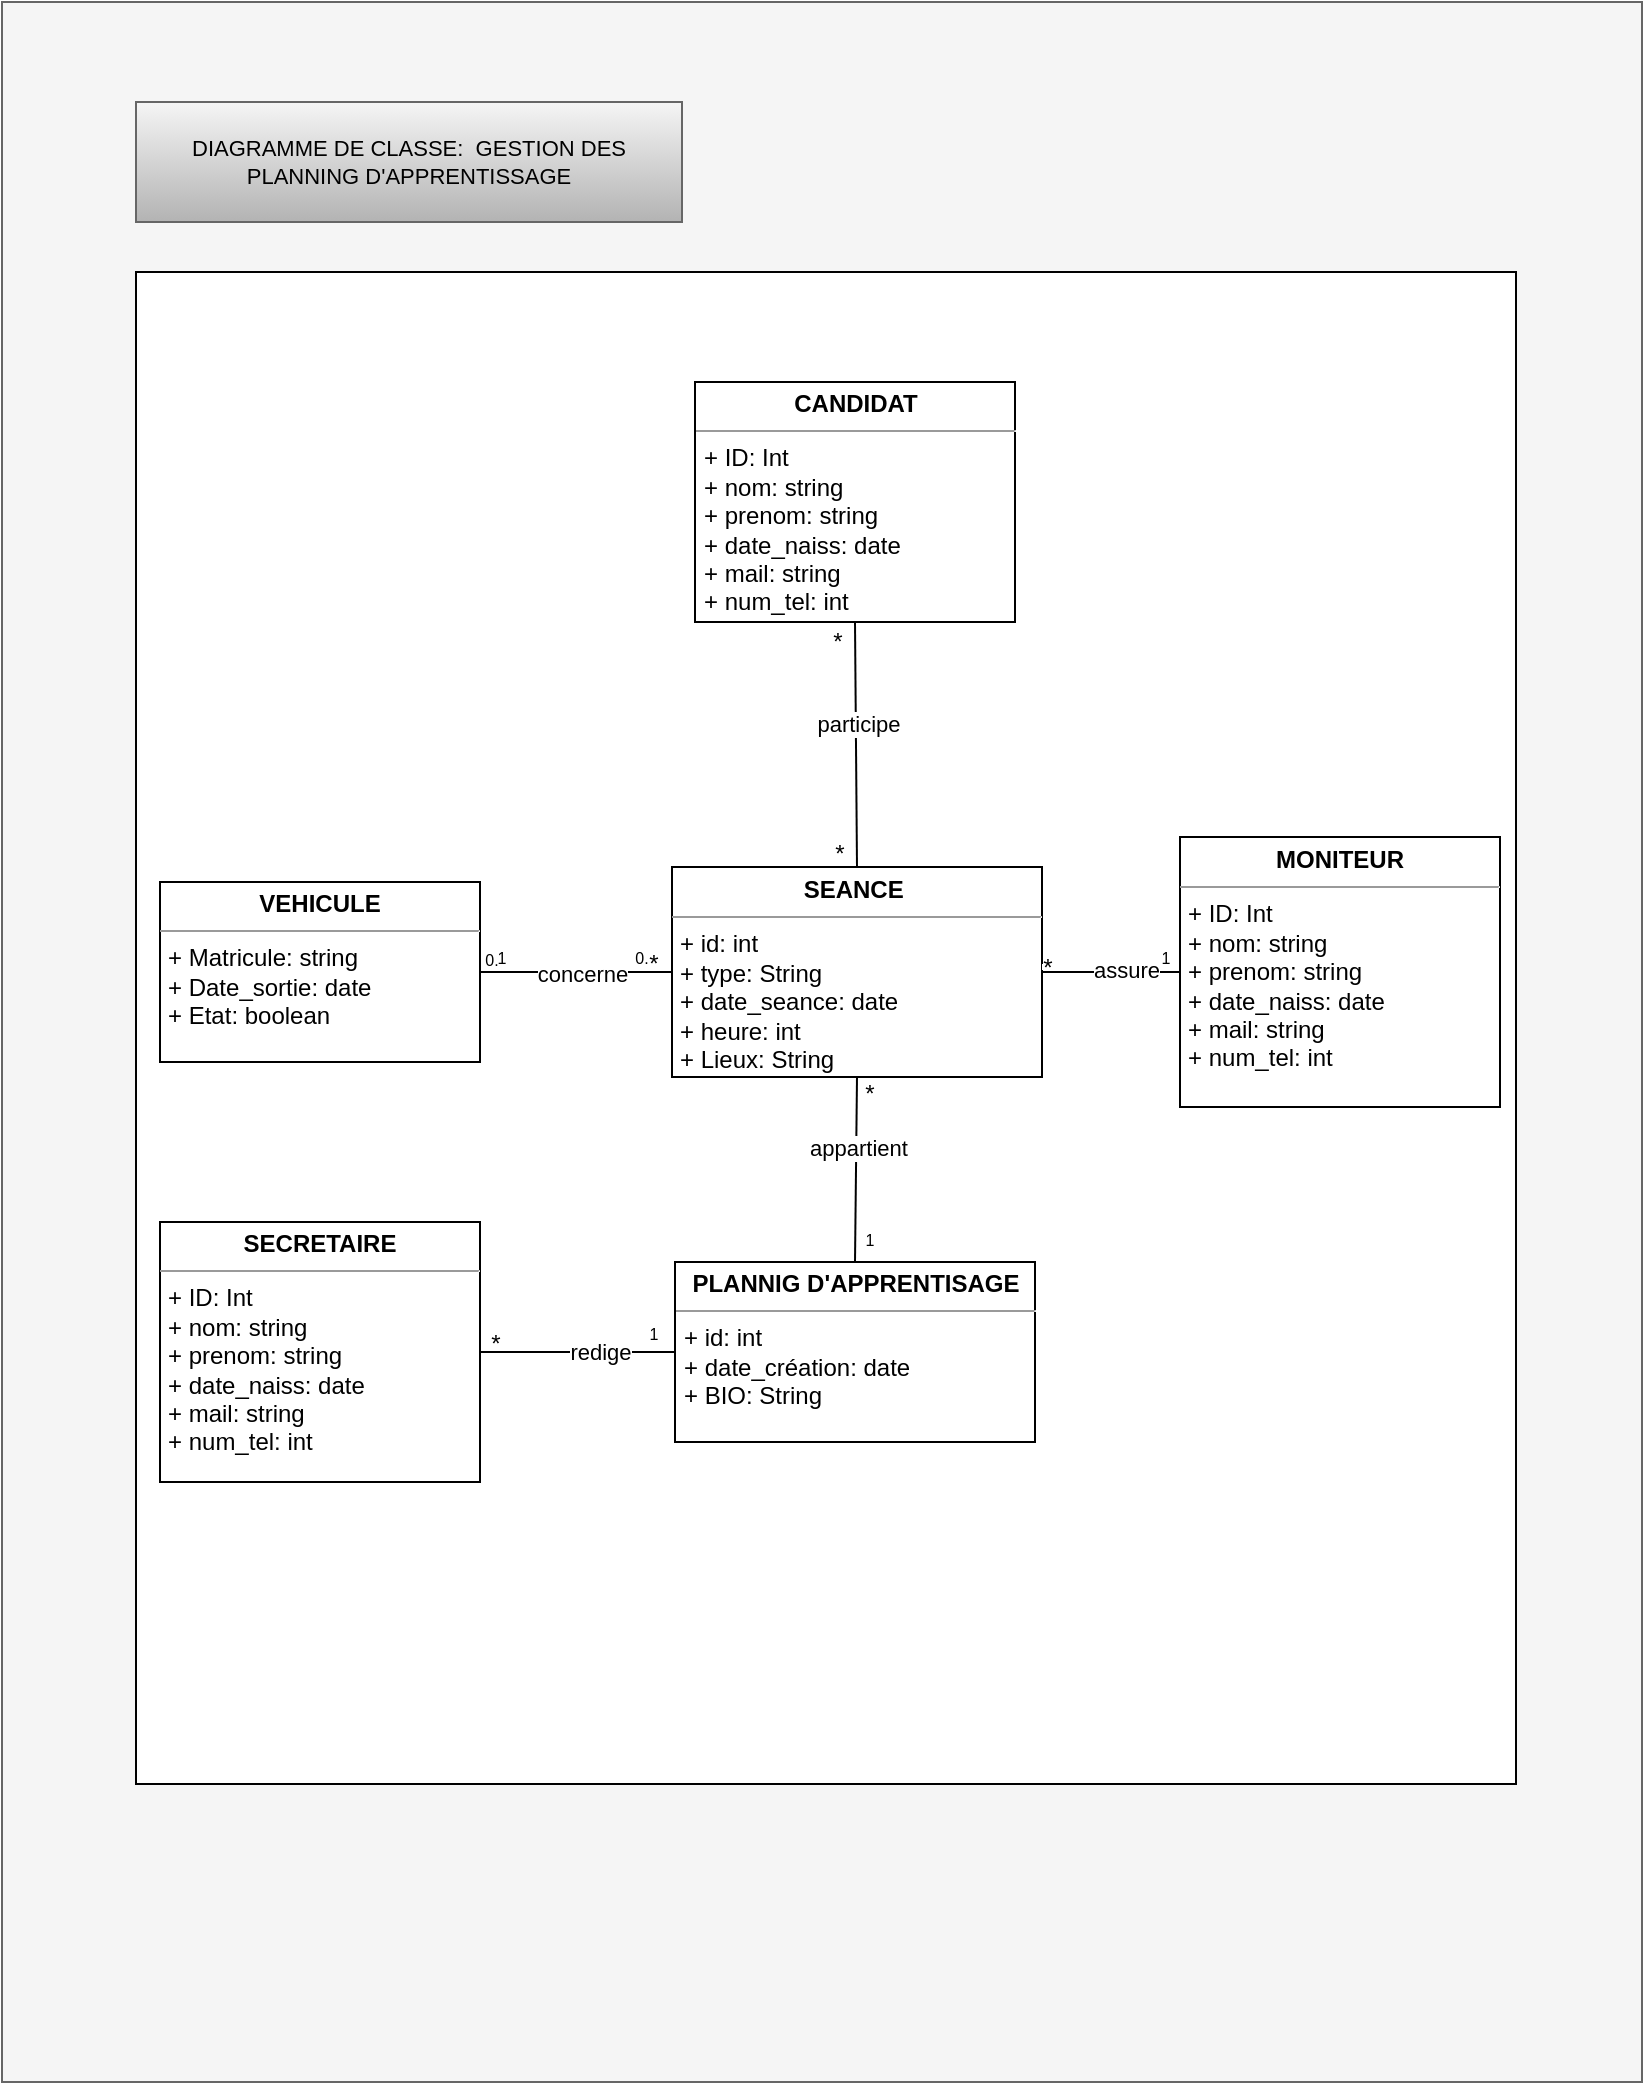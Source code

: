 <mxfile>
    <diagram id="LziE6B6tVACd9iveXyTx" name="Page-1">
        <mxGraphModel dx="549" dy="411" grid="1" gridSize="10" guides="1" tooltips="1" connect="1" arrows="1" fold="1" page="1" pageScale="1" pageWidth="827" pageHeight="1169" math="0" shadow="0">
            <root>
                <mxCell id="0"/>
                <mxCell id="1" parent="0"/>
                <mxCell id="21" value="" style="rounded=0;whiteSpace=wrap;html=1;fillColor=#f5f5f5;fontColor=#333333;strokeColor=#666666;" parent="1" vertex="1">
                    <mxGeometry width="820" height="1040" as="geometry"/>
                </mxCell>
                <mxCell id="22" value="" style="rounded=0;whiteSpace=wrap;html=1;" parent="1" vertex="1">
                    <mxGeometry x="67" y="135" width="690" height="756" as="geometry"/>
                </mxCell>
                <mxCell id="23" value="&lt;p style=&quot;margin:0px;margin-top:4px;text-align:center;&quot;&gt;&lt;b&gt;VEHICULE&lt;/b&gt;&lt;/p&gt;&lt;hr size=&quot;1&quot;&gt;&lt;p style=&quot;margin:0px;margin-left:4px;&quot;&gt;+ Matricule: string&lt;/p&gt;&lt;p style=&quot;margin:0px;margin-left:4px;&quot;&gt;+ Date_sortie: date&lt;/p&gt;&lt;p style=&quot;margin:0px;margin-left:4px;&quot;&gt;+ Etat: boolean&lt;/p&gt;&lt;p style=&quot;margin:0px;margin-left:4px;&quot;&gt;&lt;br&gt;&lt;/p&gt;" style="verticalAlign=top;align=left;overflow=fill;fontSize=12;fontFamily=Helvetica;html=1;" parent="1" vertex="1">
                    <mxGeometry x="79" y="440" width="160" height="90" as="geometry"/>
                </mxCell>
                <mxCell id="24" value="&lt;p style=&quot;margin:0px;margin-top:4px;text-align:center;&quot;&gt;&lt;b&gt;MONITEUR&lt;/b&gt;&lt;/p&gt;&lt;hr size=&quot;1&quot;&gt;&lt;p style=&quot;margin:0px;margin-left:4px;&quot;&gt;&lt;/p&gt;&lt;p style=&quot;border-color: var(--border-color); margin: 0px 0px 0px 4px;&quot;&gt;+ ID: Int&lt;/p&gt;&lt;p style=&quot;border-color: var(--border-color); margin: 0px 0px 0px 4px;&quot;&gt;+ nom: string&lt;/p&gt;&lt;p style=&quot;border-color: var(--border-color); margin: 0px 0px 0px 4px;&quot;&gt;+ prenom: string&lt;/p&gt;&lt;p style=&quot;border-color: var(--border-color); margin: 0px 0px 0px 4px;&quot;&gt;+ date_naiss: date&lt;/p&gt;&lt;p style=&quot;border-color: var(--border-color); margin: 0px 0px 0px 4px;&quot;&gt;+ mail: string&lt;/p&gt;&lt;p style=&quot;margin:0px;margin-left:4px;&quot;&gt;&lt;span style=&quot;background-color: initial;&quot;&gt;+ num_tel: int&lt;/span&gt;&lt;/p&gt;" style="verticalAlign=top;align=left;overflow=fill;fontSize=12;fontFamily=Helvetica;html=1;" parent="1" vertex="1">
                    <mxGeometry x="589" y="417.5" width="160" height="135" as="geometry"/>
                </mxCell>
                <mxCell id="25" value="&lt;p style=&quot;margin:0px;margin-top:4px;text-align:center;&quot;&gt;&lt;b&gt;CANDIDAT&lt;/b&gt;&lt;/p&gt;&lt;hr size=&quot;1&quot;&gt;&lt;p style=&quot;margin:0px;margin-left:4px;&quot;&gt;+ ID: Int&lt;/p&gt;&lt;p style=&quot;margin:0px;margin-left:4px;&quot;&gt;+ nom: string&lt;/p&gt;&lt;p style=&quot;margin:0px;margin-left:4px;&quot;&gt;+ prenom: string&lt;/p&gt;&lt;p style=&quot;margin:0px;margin-left:4px;&quot;&gt;+ date_naiss: date&lt;/p&gt;&lt;p style=&quot;margin:0px;margin-left:4px;&quot;&gt;+ mail: string&lt;/p&gt;&lt;p style=&quot;margin:0px;margin-left:4px;&quot;&gt;+ num_tel: int&lt;/p&gt;&lt;p style=&quot;margin:0px;margin-left:4px;&quot;&gt;&lt;br&gt;&lt;/p&gt;" style="verticalAlign=top;align=left;overflow=fill;fontSize=12;fontFamily=Helvetica;html=1;" parent="1" vertex="1">
                    <mxGeometry x="346.5" y="190" width="160" height="120" as="geometry"/>
                </mxCell>
                <mxCell id="26" value="&lt;p style=&quot;margin:0px;margin-top:4px;text-align:center;&quot;&gt;&lt;b&gt;PLANNIG D'APPRENTISAGE&lt;/b&gt;&lt;/p&gt;&lt;hr size=&quot;1&quot;&gt;&lt;p style=&quot;border-color: var(--border-color); margin: 0px 0px 0px 4px;&quot;&gt;+ id: int&lt;/p&gt;&lt;p style=&quot;border-color: var(--border-color); margin: 0px 0px 0px 4px;&quot;&gt;+ date_création: date&lt;/p&gt;&lt;p style=&quot;border-color: var(--border-color); margin: 0px 0px 0px 4px;&quot;&gt;+ BIO: String&lt;/p&gt;&lt;p style=&quot;margin:0px;margin-left:4px;&quot;&gt;&lt;br&gt;&lt;/p&gt;" style="verticalAlign=top;align=left;overflow=fill;fontSize=12;fontFamily=Helvetica;html=1;" parent="1" vertex="1">
                    <mxGeometry x="336.5" y="630" width="180" height="90" as="geometry"/>
                </mxCell>
                <mxCell id="27" value="&lt;p style=&quot;margin:0px;margin-top:4px;text-align:center;&quot;&gt;&lt;b&gt;SEANCE&amp;nbsp;&lt;/b&gt;&lt;/p&gt;&lt;hr size=&quot;1&quot;&gt;&lt;p style=&quot;margin:0px;margin-left:4px;&quot;&gt;+ id: int&lt;/p&gt;&lt;p style=&quot;margin:0px;margin-left:4px;&quot;&gt;+ type: String&lt;/p&gt;&lt;p style=&quot;margin:0px;margin-left:4px;&quot;&gt;+ date_seance: date&lt;/p&gt;&lt;p style=&quot;margin:0px;margin-left:4px;&quot;&gt;+ heure: int&lt;/p&gt;&lt;p style=&quot;margin:0px;margin-left:4px;&quot;&gt;+ Lieux: String&lt;/p&gt;" style="verticalAlign=top;align=left;overflow=fill;fontSize=12;fontFamily=Helvetica;html=1;" parent="1" vertex="1">
                    <mxGeometry x="335" y="432.5" width="185" height="105" as="geometry"/>
                </mxCell>
                <mxCell id="28" value="" style="endArrow=none;html=1;exitX=1;exitY=0.5;exitDx=0;exitDy=0;entryX=0;entryY=0.5;entryDx=0;entryDy=0;" parent="1" source="23" target="27" edge="1">
                    <mxGeometry width="50" height="50" relative="1" as="geometry">
                        <mxPoint x="369" y="480" as="sourcePoint"/>
                        <mxPoint x="419" y="430" as="targetPoint"/>
                        <Array as="points">
                            <mxPoint x="280" y="485"/>
                        </Array>
                    </mxGeometry>
                </mxCell>
                <mxCell id="57" value="concerne" style="edgeLabel;html=1;align=center;verticalAlign=middle;resizable=0;points=[];" vertex="1" connectable="0" parent="28">
                    <mxGeometry x="0.057" y="-1" relative="1" as="geometry">
                        <mxPoint as="offset"/>
                    </mxGeometry>
                </mxCell>
                <mxCell id="30" value="" style="endArrow=none;html=1;exitX=1;exitY=0.5;exitDx=0;exitDy=0;entryX=0;entryY=0.5;entryDx=0;entryDy=0;" parent="1" source="27" target="24" edge="1">
                    <mxGeometry width="50" height="50" relative="1" as="geometry">
                        <mxPoint x="494" y="484.6" as="sourcePoint"/>
                        <mxPoint x="589" y="484.6" as="targetPoint"/>
                    </mxGeometry>
                </mxCell>
                <mxCell id="55" value="assure" style="edgeLabel;html=1;align=center;verticalAlign=middle;resizable=0;points=[];" vertex="1" connectable="0" parent="30">
                    <mxGeometry x="0.208" y="1" relative="1" as="geometry">
                        <mxPoint as="offset"/>
                    </mxGeometry>
                </mxCell>
                <mxCell id="31" value="" style="endArrow=none;html=1;exitX=0.5;exitY=1;exitDx=0;exitDy=0;entryX=0.5;entryY=0;entryDx=0;entryDy=0;" parent="1" source="25" target="27" edge="1">
                    <mxGeometry width="50" height="50" relative="1" as="geometry">
                        <mxPoint x="259" y="505" as="sourcePoint"/>
                        <mxPoint x="354" y="505" as="targetPoint"/>
                    </mxGeometry>
                </mxCell>
                <mxCell id="53" value="participe" style="edgeLabel;html=1;align=center;verticalAlign=middle;resizable=0;points=[];" vertex="1" connectable="0" parent="31">
                    <mxGeometry x="-0.164" y="1" relative="1" as="geometry">
                        <mxPoint as="offset"/>
                    </mxGeometry>
                </mxCell>
                <mxCell id="32" value="" style="endArrow=none;html=1;exitX=0.5;exitY=0;exitDx=0;exitDy=0;entryX=0.5;entryY=1;entryDx=0;entryDy=0;" parent="1" source="26" target="27" edge="1">
                    <mxGeometry width="50" height="50" relative="1" as="geometry">
                        <mxPoint x="269" y="515" as="sourcePoint"/>
                        <mxPoint x="364" y="515" as="targetPoint"/>
                    </mxGeometry>
                </mxCell>
                <mxCell id="58" value="appartient" style="edgeLabel;html=1;align=center;verticalAlign=middle;resizable=0;points=[];" vertex="1" connectable="0" parent="32">
                    <mxGeometry x="0.244" y="-1" relative="1" as="geometry">
                        <mxPoint as="offset"/>
                    </mxGeometry>
                </mxCell>
                <mxCell id="33" value="*" style="rounded=0;whiteSpace=wrap;html=1;fontColor=#000000;strokeColor=none;" parent="1" vertex="1">
                    <mxGeometry x="415" y="315" width="6" height="10" as="geometry"/>
                </mxCell>
                <mxCell id="34" value="*" style="rounded=0;whiteSpace=wrap;html=1;fontColor=#000000;strokeColor=none;" parent="1" vertex="1">
                    <mxGeometry x="416" y="421" width="6" height="10" as="geometry"/>
                </mxCell>
                <mxCell id="35" value="*" style="rounded=0;whiteSpace=wrap;html=1;fontColor=#000000;strokeColor=none;" parent="1" vertex="1">
                    <mxGeometry x="520" y="481" width="6" height="3" as="geometry"/>
                </mxCell>
                <mxCell id="38" value="*" style="rounded=0;whiteSpace=wrap;html=1;fontColor=#000000;strokeColor=none;" parent="1" vertex="1">
                    <mxGeometry x="315" y="481" width="22" as="geometry"/>
                </mxCell>
                <mxCell id="41" value="1" style="rounded=0;whiteSpace=wrap;html=1;fontColor=#000000;strokeColor=none;strokeWidth=1;fontSize=8;" parent="1" vertex="1">
                    <mxGeometry x="582" y="478" as="geometry"/>
                </mxCell>
                <mxCell id="42" value="1" style="rounded=0;whiteSpace=wrap;html=1;fontColor=#000000;strokeColor=none;strokeWidth=1;fontSize=8;" parent="1" vertex="1">
                    <mxGeometry x="250" y="478" as="geometry"/>
                </mxCell>
                <mxCell id="43" value="0." style="rounded=0;whiteSpace=wrap;html=1;fontColor=#000000;strokeColor=none;strokeWidth=1;fontSize=8;" parent="1" vertex="1">
                    <mxGeometry x="319" y="474" width="1" height="7" as="geometry"/>
                </mxCell>
                <mxCell id="44" value="0." style="rounded=0;whiteSpace=wrap;html=1;fontColor=#000000;strokeColor=none;strokeWidth=1;fontSize=8;" parent="1" vertex="1">
                    <mxGeometry x="244" y="475" width="1" height="7" as="geometry"/>
                </mxCell>
                <mxCell id="45" value="*" style="rounded=0;whiteSpace=wrap;html=1;fontColor=#000000;strokeColor=none;" parent="1" vertex="1">
                    <mxGeometry x="431" y="544" width="6" height="3" as="geometry"/>
                </mxCell>
                <mxCell id="46" value="1" style="rounded=0;whiteSpace=wrap;html=1;fontColor=#000000;strokeColor=none;strokeWidth=1;fontSize=8;" parent="1" vertex="1">
                    <mxGeometry x="434" y="619" as="geometry"/>
                </mxCell>
                <mxCell id="47" value="&lt;p style=&quot;margin:0px;margin-top:4px;text-align:center;&quot;&gt;&lt;b&gt;SECRETAIRE&lt;/b&gt;&lt;/p&gt;&lt;hr size=&quot;1&quot;&gt;&lt;p style=&quot;margin:0px;margin-left:4px;&quot;&gt;&lt;/p&gt;&lt;p style=&quot;border-color: var(--border-color); margin: 0px 0px 0px 4px;&quot;&gt;+ ID: Int&lt;/p&gt;&lt;p style=&quot;border-color: var(--border-color); margin: 0px 0px 0px 4px;&quot;&gt;+ nom: string&lt;/p&gt;&lt;p style=&quot;border-color: var(--border-color); margin: 0px 0px 0px 4px;&quot;&gt;+ prenom: string&lt;/p&gt;&lt;p style=&quot;border-color: var(--border-color); margin: 0px 0px 0px 4px;&quot;&gt;+ date_naiss: date&lt;/p&gt;&lt;p style=&quot;border-color: var(--border-color); margin: 0px 0px 0px 4px;&quot;&gt;+ mail: string&lt;/p&gt;&lt;p style=&quot;margin:0px;margin-left:4px;&quot;&gt;&lt;span style=&quot;background-color: initial;&quot;&gt;+ num_tel: int&lt;/span&gt;&lt;/p&gt;" style="verticalAlign=top;align=left;overflow=fill;fontSize=12;fontFamily=Helvetica;html=1;" parent="1" vertex="1">
                    <mxGeometry x="79" y="610" width="160" height="130" as="geometry"/>
                </mxCell>
                <mxCell id="49" value="" style="endArrow=none;html=1;exitX=1;exitY=0.5;exitDx=0;exitDy=0;entryX=0;entryY=0.5;entryDx=0;entryDy=0;" parent="1" source="47" target="26" edge="1">
                    <mxGeometry width="50" height="50" relative="1" as="geometry">
                        <mxPoint x="239" y="674.38" as="sourcePoint"/>
                        <mxPoint x="334" y="674.38" as="targetPoint"/>
                    </mxGeometry>
                </mxCell>
                <mxCell id="59" value="redige" style="edgeLabel;html=1;align=center;verticalAlign=middle;resizable=0;points=[];" vertex="1" connectable="0" parent="49">
                    <mxGeometry x="0.216" relative="1" as="geometry">
                        <mxPoint as="offset"/>
                    </mxGeometry>
                </mxCell>
                <mxCell id="50" value="*" style="rounded=0;whiteSpace=wrap;html=1;fontColor=#000000;strokeColor=none;" parent="1" vertex="1">
                    <mxGeometry x="244" y="670" width="6" height="2" as="geometry"/>
                </mxCell>
                <mxCell id="51" value="1" style="rounded=0;whiteSpace=wrap;html=1;fontColor=#000000;strokeColor=none;strokeWidth=1;fontSize=8;" parent="1" vertex="1">
                    <mxGeometry x="326" y="666" as="geometry"/>
                </mxCell>
                <mxCell id="52" value="&lt;font style=&quot;font-size: 11px;&quot;&gt;DIAGRAMME DE CLASSE:&amp;nbsp; GESTION DES PLANNING D'APPRENTISSAGE&lt;/font&gt;" style="rounded=0;whiteSpace=wrap;html=1;strokeWidth=1;fontSize=8;fillColor=#f5f5f5;strokeColor=#666666;gradientColor=#b3b3b3;" parent="1" vertex="1">
                    <mxGeometry x="67" y="50" width="273" height="60" as="geometry"/>
                </mxCell>
            </root>
        </mxGraphModel>
    </diagram>
</mxfile>